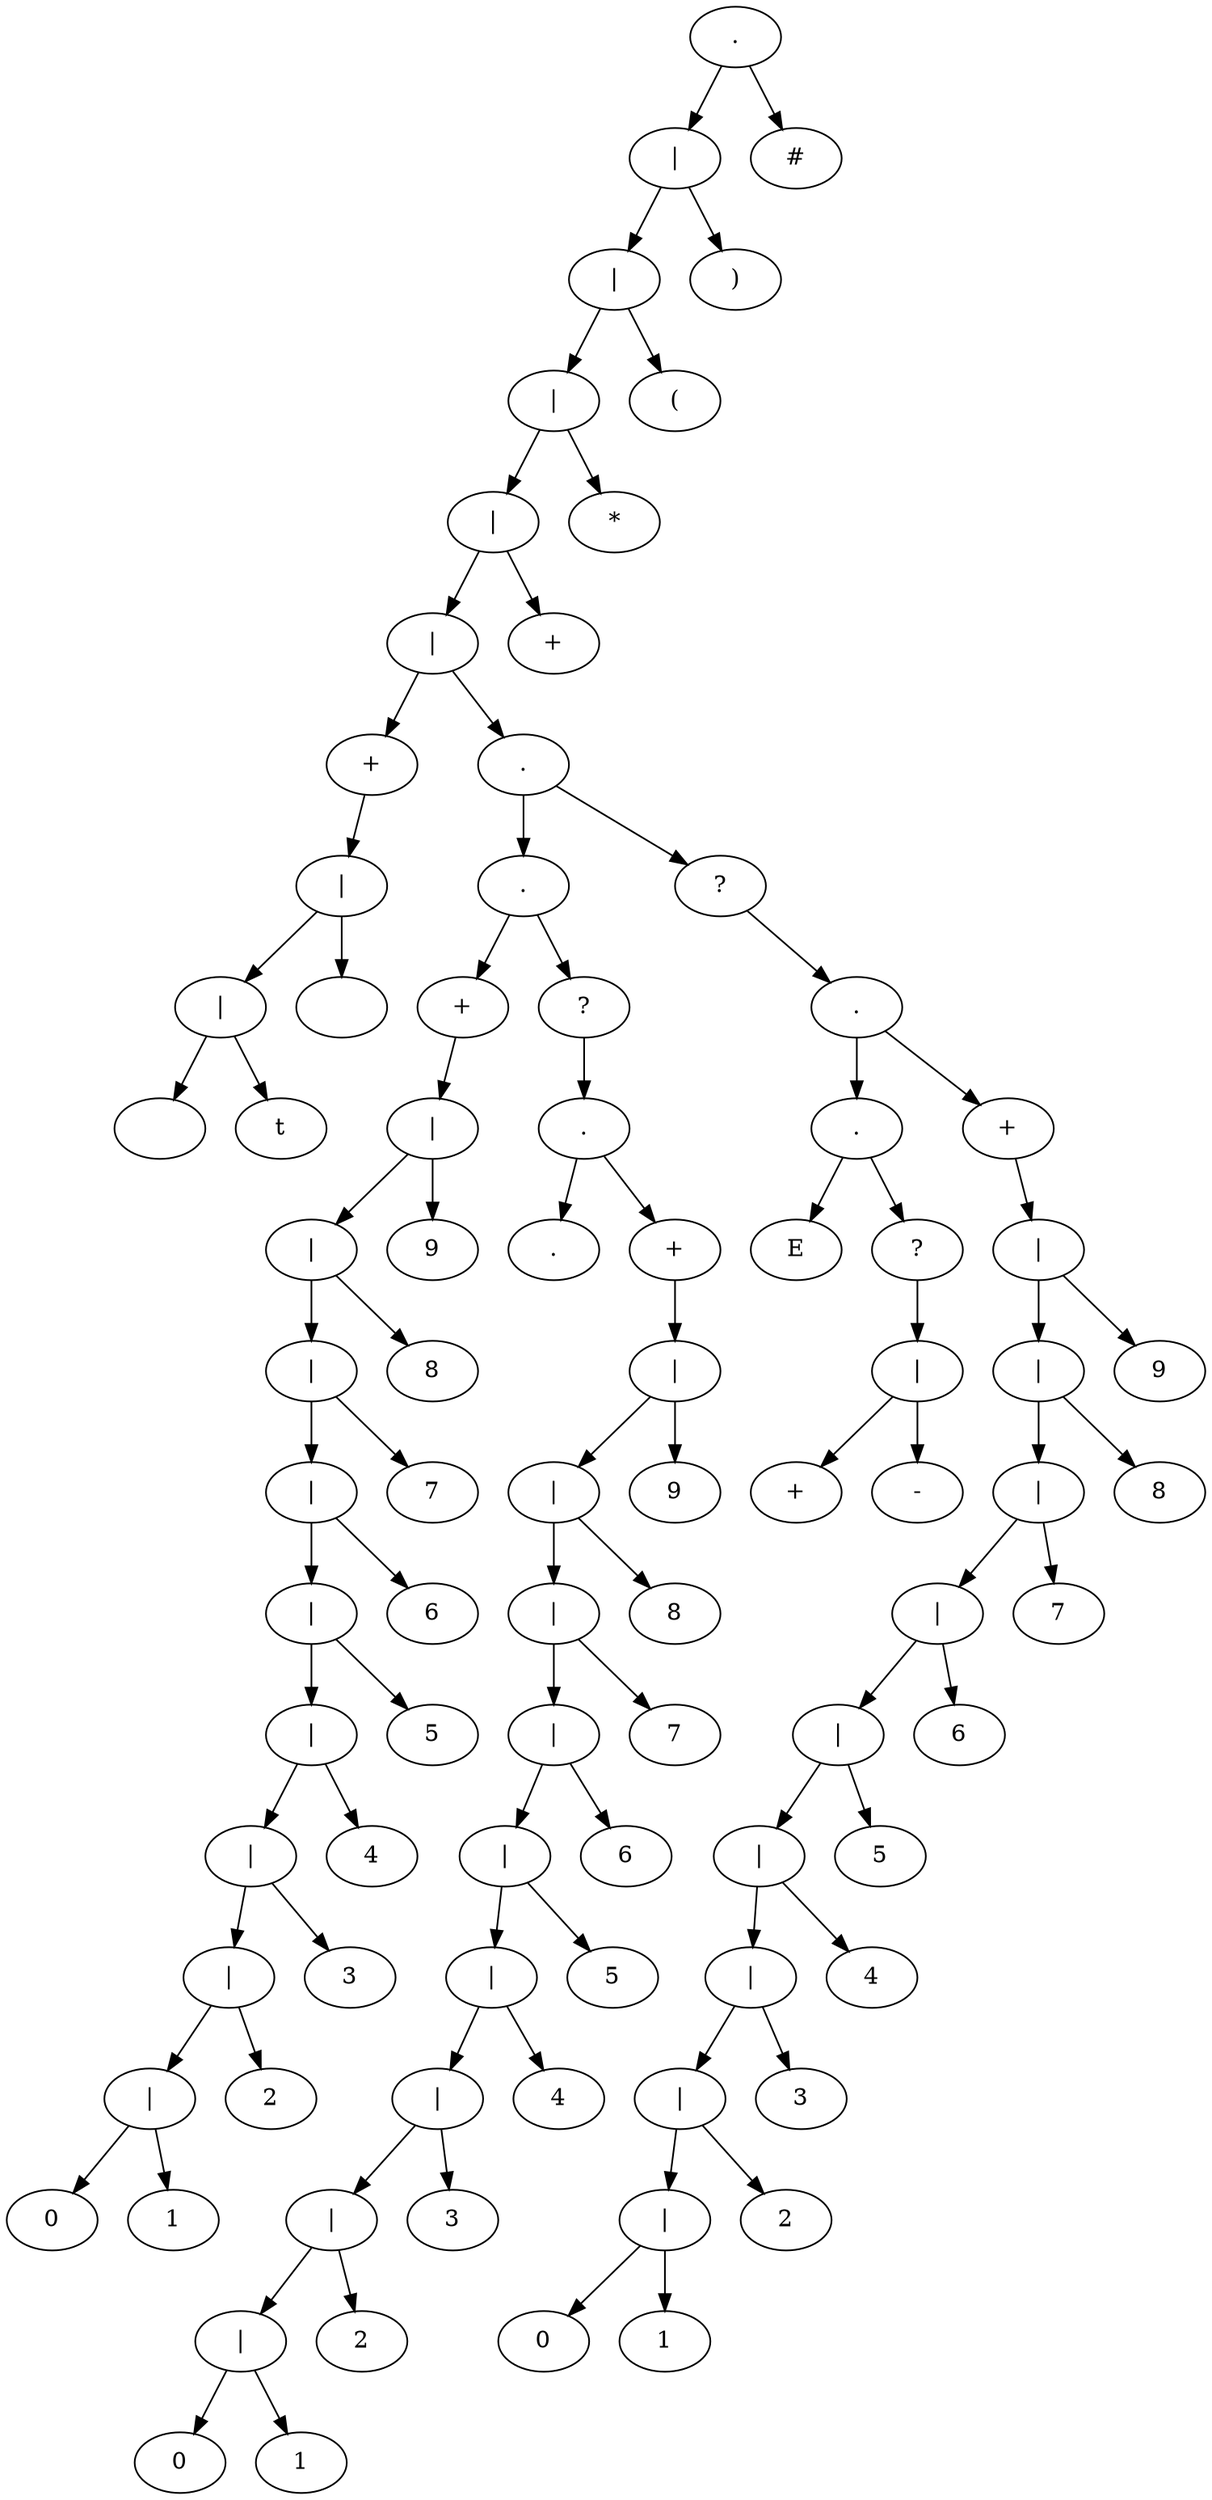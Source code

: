 digraph {
	1846682108256 [label="."]
	1846682108256 -> 1846682108160
	1846682108160 [label="|"]
	1846682108160 -> 1846682108064
	1846682108064 [label="|"]
	1846682108064 -> 1846682107968
	1846682107968 [label="|"]
	1846682107968 -> 1846681993120
	1846681993120 [label="|"]
	1846681993120 -> 1846681993024
	1846681993024 [label="|"]
	1846681993024 -> 1846681989472
	1846681989472 [label="+"]
	1846681989472 -> 1846681989424
	1846681989424 [label="|"]
	1846681989424 -> 1846681989328
	1846681989328 [label="|"]
	1846681989328 -> 1846681989232
	1846681989232 [label=" "]
	1846681989328 -> 1846681989280
	1846681989280 [label="\t"]
	1846681989424 -> 1846681989376
	1846681989376 [label="\n"]
	1846681993024 -> 1846681992976
	1846681992976 [label="."]
	1846681992976 -> 1846681991584
	1846681991584 [label="."]
	1846681991584 -> 1846681990432
	1846681990432 [label="+"]
	1846681990432 -> 1846681990384
	1846681990384 [label="|"]
	1846681990384 -> 1846681990288
	1846681990288 [label="|"]
	1846681990288 -> 1846681990192
	1846681990192 [label="|"]
	1846681990192 -> 1846681990096
	1846681990096 [label="|"]
	1846681990096 -> 1846681990000
	1846681990000 [label="|"]
	1846681990000 -> 1846681989904
	1846681989904 [label="|"]
	1846681989904 -> 1846681989808
	1846681989808 [label="|"]
	1846681989808 -> 1846681989712
	1846681989712 [label="|"]
	1846681989712 -> 1846681989616
	1846681989616 [label="|"]
	1846681989616 -> 1846681989520
	1846681989520 [label=0]
	1846681989616 -> 1846681989568
	1846681989568 [label=1]
	1846681989712 -> 1846681989664
	1846681989664 [label=2]
	1846681989808 -> 1846681989760
	1846681989760 [label=3]
	1846681989904 -> 1846681989856
	1846681989856 [label=4]
	1846681990000 -> 1846681989952
	1846681989952 [label=5]
	1846681990096 -> 1846681990048
	1846681990048 [label=6]
	1846681990192 -> 1846681990144
	1846681990144 [label=7]
	1846681990288 -> 1846681990240
	1846681990240 [label=8]
	1846681990384 -> 1846681990336
	1846681990336 [label=9]
	1846681991584 -> 1846681991536
	1846681991536 [label="?"]
	1846681991536 -> 1846681991488
	1846681991488 [label="."]
	1846681991488 -> 1846681990480
	1846681990480 [label="."]
	1846681991488 -> 1846681991440
	1846681991440 [label="+"]
	1846681991440 -> 1846681991392
	1846681991392 [label="|"]
	1846681991392 -> 1846681991296
	1846681991296 [label="|"]
	1846681991296 -> 1846681991200
	1846681991200 [label="|"]
	1846681991200 -> 1846681991104
	1846681991104 [label="|"]
	1846681991104 -> 1846681991008
	1846681991008 [label="|"]
	1846681991008 -> 1846681990912
	1846681990912 [label="|"]
	1846681990912 -> 1846681990816
	1846681990816 [label="|"]
	1846681990816 -> 1846681990720
	1846681990720 [label="|"]
	1846681990720 -> 1846681990624
	1846681990624 [label="|"]
	1846681990624 -> 1846681990528
	1846681990528 [label=0]
	1846681990624 -> 1846681990576
	1846681990576 [label=1]
	1846681990720 -> 1846681990672
	1846681990672 [label=2]
	1846681990816 -> 1846681990768
	1846681990768 [label=3]
	1846681990912 -> 1846681990864
	1846681990864 [label=4]
	1846681991008 -> 1846681990960
	1846681990960 [label=5]
	1846681991104 -> 1846681991056
	1846681991056 [label=6]
	1846681991200 -> 1846681991152
	1846681991152 [label=7]
	1846681991296 -> 1846681991248
	1846681991248 [label=8]
	1846681991392 -> 1846681991344
	1846681991344 [label=9]
	1846681992976 -> 1846681992928
	1846681992928 [label="?"]
	1846681992928 -> 1846681992880
	1846681992880 [label="."]
	1846681992880 -> 1846681991872
	1846681991872 [label="."]
	1846681991872 -> 1846681991632
	1846681991632 [label=E]
	1846681991872 -> 1846681991824
	1846681991824 [label="?"]
	1846681991824 -> 1846681991776
	1846681991776 [label="|"]
	1846681991776 -> 1846681991680
	1846681991680 [label="+"]
	1846681991776 -> 1846681991728
	1846681991728 [label="-"]
	1846681992880 -> 1846681992832
	1846681992832 [label="+"]
	1846681992832 -> 1846681992784
	1846681992784 [label="|"]
	1846681992784 -> 1846681992688
	1846681992688 [label="|"]
	1846681992688 -> 1846681992592
	1846681992592 [label="|"]
	1846681992592 -> 1846681992496
	1846681992496 [label="|"]
	1846681992496 -> 1846681992400
	1846681992400 [label="|"]
	1846681992400 -> 1846681992304
	1846681992304 [label="|"]
	1846681992304 -> 1846681992208
	1846681992208 [label="|"]
	1846681992208 -> 1846681992112
	1846681992112 [label="|"]
	1846681992112 -> 1846681992016
	1846681992016 [label="|"]
	1846681992016 -> 1846681991920
	1846681991920 [label=0]
	1846681992016 -> 1846681991968
	1846681991968 [label=1]
	1846681992112 -> 1846681992064
	1846681992064 [label=2]
	1846681992208 -> 1846681992160
	1846681992160 [label=3]
	1846681992304 -> 1846681992256
	1846681992256 [label=4]
	1846681992400 -> 1846681992352
	1846681992352 [label=5]
	1846681992496 -> 1846681992448
	1846681992448 [label=6]
	1846681992592 -> 1846681992544
	1846681992544 [label=7]
	1846681992688 -> 1846681992640
	1846681992640 [label=8]
	1846681992784 -> 1846681992736
	1846681992736 [label=9]
	1846681993120 -> 1846681993072
	1846681993072 [label="+"]
	1846682107968 -> 1846681993168
	1846681993168 [label="*"]
	1846682108064 -> 1846682108016
	1846682108016 [label="("]
	1846682108160 -> 1846682108112
	1846682108112 [label=")"]
	1846682108256 -> 1846682108208
	1846682108208 [label="#"]
}
